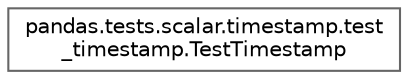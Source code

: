digraph "Graphical Class Hierarchy"
{
 // LATEX_PDF_SIZE
  bgcolor="transparent";
  edge [fontname=Helvetica,fontsize=10,labelfontname=Helvetica,labelfontsize=10];
  node [fontname=Helvetica,fontsize=10,shape=box,height=0.2,width=0.4];
  rankdir="LR";
  Node0 [id="Node000000",label="pandas.tests.scalar.timestamp.test\l_timestamp.TestTimestamp",height=0.2,width=0.4,color="grey40", fillcolor="white", style="filled",URL="$d3/dba/classpandas_1_1tests_1_1scalar_1_1timestamp_1_1test__timestamp_1_1TestTimestamp.html",tooltip=" "];
}
